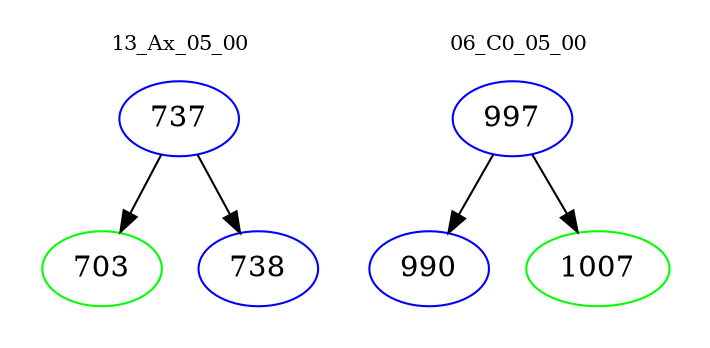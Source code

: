 digraph{
subgraph cluster_0 {
color = white
label = "13_Ax_05_00";
fontsize=10;
T0_737 [label="737", color="blue"]
T0_737 -> T0_703 [color="black"]
T0_703 [label="703", color="green"]
T0_737 -> T0_738 [color="black"]
T0_738 [label="738", color="blue"]
}
subgraph cluster_1 {
color = white
label = "06_C0_05_00";
fontsize=10;
T1_997 [label="997", color="blue"]
T1_997 -> T1_990 [color="black"]
T1_990 [label="990", color="blue"]
T1_997 -> T1_1007 [color="black"]
T1_1007 [label="1007", color="green"]
}
}
